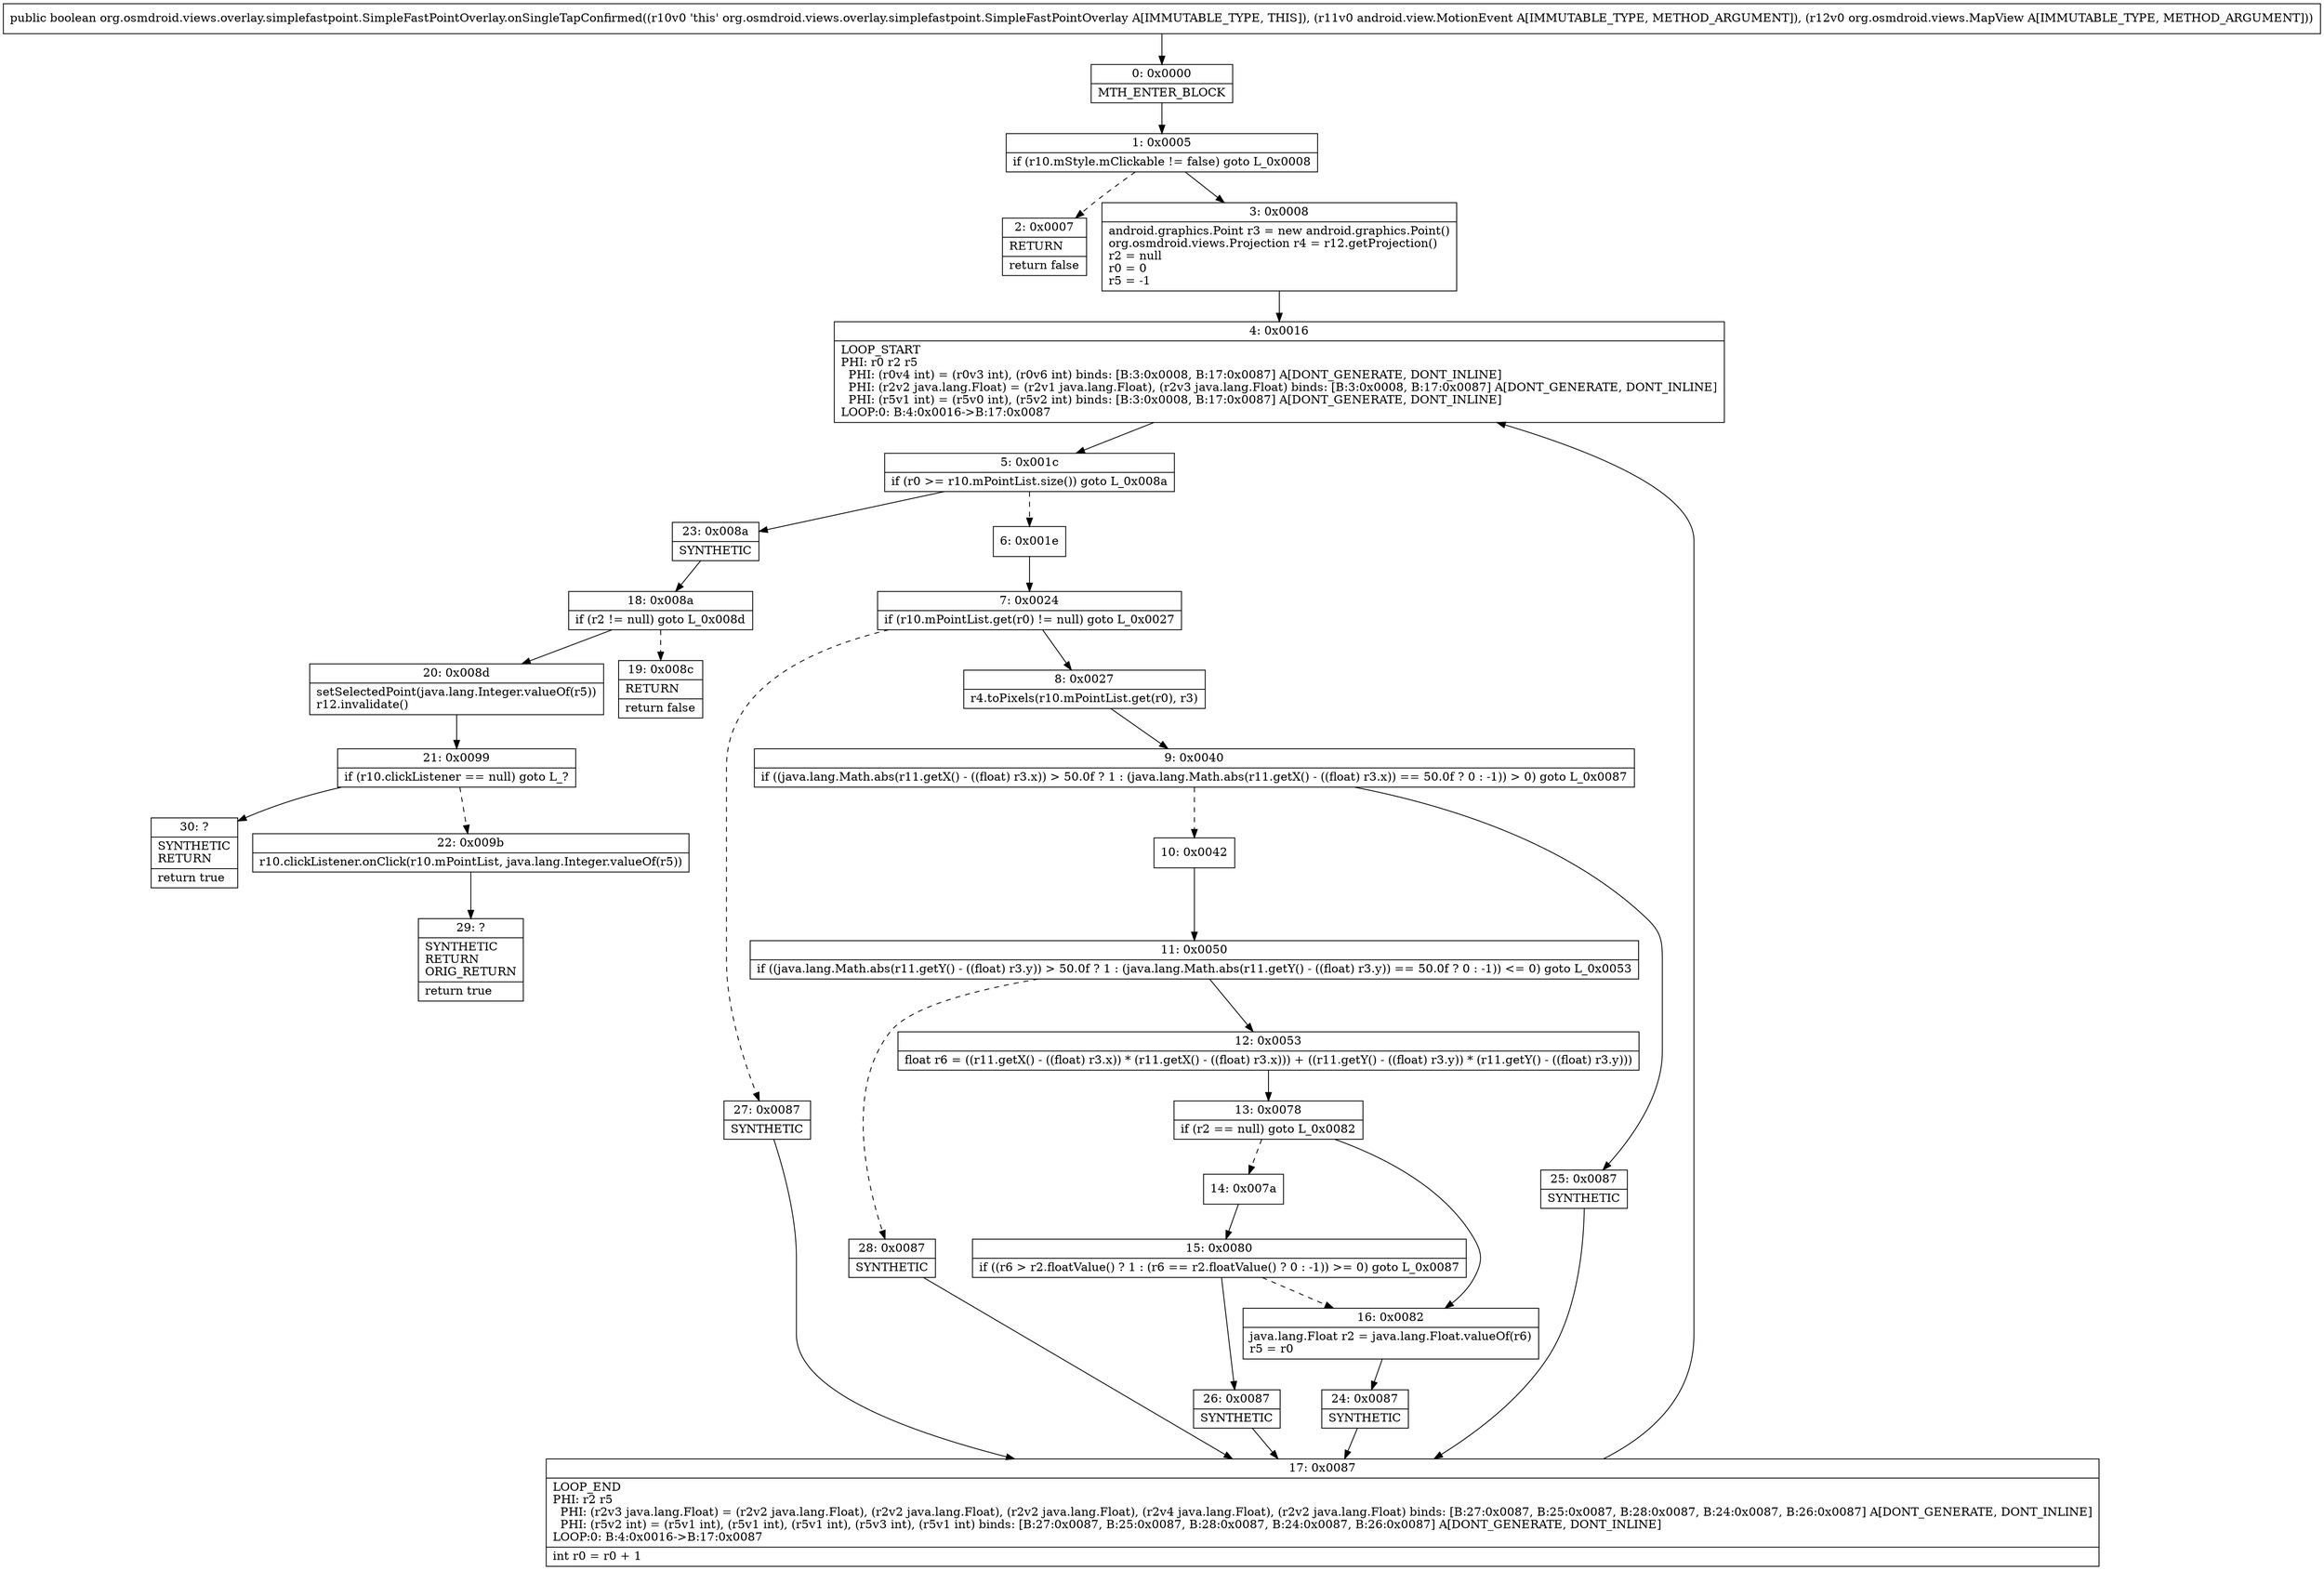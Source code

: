 digraph "CFG fororg.osmdroid.views.overlay.simplefastpoint.SimpleFastPointOverlay.onSingleTapConfirmed(Landroid\/view\/MotionEvent;Lorg\/osmdroid\/views\/MapView;)Z" {
Node_0 [shape=record,label="{0\:\ 0x0000|MTH_ENTER_BLOCK\l}"];
Node_1 [shape=record,label="{1\:\ 0x0005|if (r10.mStyle.mClickable != false) goto L_0x0008\l}"];
Node_2 [shape=record,label="{2\:\ 0x0007|RETURN\l|return false\l}"];
Node_3 [shape=record,label="{3\:\ 0x0008|android.graphics.Point r3 = new android.graphics.Point()\lorg.osmdroid.views.Projection r4 = r12.getProjection()\lr2 = null\lr0 = 0\lr5 = \-1\l}"];
Node_4 [shape=record,label="{4\:\ 0x0016|LOOP_START\lPHI: r0 r2 r5 \l  PHI: (r0v4 int) = (r0v3 int), (r0v6 int) binds: [B:3:0x0008, B:17:0x0087] A[DONT_GENERATE, DONT_INLINE]\l  PHI: (r2v2 java.lang.Float) = (r2v1 java.lang.Float), (r2v3 java.lang.Float) binds: [B:3:0x0008, B:17:0x0087] A[DONT_GENERATE, DONT_INLINE]\l  PHI: (r5v1 int) = (r5v0 int), (r5v2 int) binds: [B:3:0x0008, B:17:0x0087] A[DONT_GENERATE, DONT_INLINE]\lLOOP:0: B:4:0x0016\-\>B:17:0x0087\l}"];
Node_5 [shape=record,label="{5\:\ 0x001c|if (r0 \>= r10.mPointList.size()) goto L_0x008a\l}"];
Node_6 [shape=record,label="{6\:\ 0x001e}"];
Node_7 [shape=record,label="{7\:\ 0x0024|if (r10.mPointList.get(r0) != null) goto L_0x0027\l}"];
Node_8 [shape=record,label="{8\:\ 0x0027|r4.toPixels(r10.mPointList.get(r0), r3)\l}"];
Node_9 [shape=record,label="{9\:\ 0x0040|if ((java.lang.Math.abs(r11.getX() \- ((float) r3.x)) \> 50.0f ? 1 : (java.lang.Math.abs(r11.getX() \- ((float) r3.x)) == 50.0f ? 0 : \-1)) \> 0) goto L_0x0087\l}"];
Node_10 [shape=record,label="{10\:\ 0x0042}"];
Node_11 [shape=record,label="{11\:\ 0x0050|if ((java.lang.Math.abs(r11.getY() \- ((float) r3.y)) \> 50.0f ? 1 : (java.lang.Math.abs(r11.getY() \- ((float) r3.y)) == 50.0f ? 0 : \-1)) \<= 0) goto L_0x0053\l}"];
Node_12 [shape=record,label="{12\:\ 0x0053|float r6 = ((r11.getX() \- ((float) r3.x)) * (r11.getX() \- ((float) r3.x))) + ((r11.getY() \- ((float) r3.y)) * (r11.getY() \- ((float) r3.y)))\l}"];
Node_13 [shape=record,label="{13\:\ 0x0078|if (r2 == null) goto L_0x0082\l}"];
Node_14 [shape=record,label="{14\:\ 0x007a}"];
Node_15 [shape=record,label="{15\:\ 0x0080|if ((r6 \> r2.floatValue() ? 1 : (r6 == r2.floatValue() ? 0 : \-1)) \>= 0) goto L_0x0087\l}"];
Node_16 [shape=record,label="{16\:\ 0x0082|java.lang.Float r2 = java.lang.Float.valueOf(r6)\lr5 = r0\l}"];
Node_17 [shape=record,label="{17\:\ 0x0087|LOOP_END\lPHI: r2 r5 \l  PHI: (r2v3 java.lang.Float) = (r2v2 java.lang.Float), (r2v2 java.lang.Float), (r2v2 java.lang.Float), (r2v4 java.lang.Float), (r2v2 java.lang.Float) binds: [B:27:0x0087, B:25:0x0087, B:28:0x0087, B:24:0x0087, B:26:0x0087] A[DONT_GENERATE, DONT_INLINE]\l  PHI: (r5v2 int) = (r5v1 int), (r5v1 int), (r5v1 int), (r5v3 int), (r5v1 int) binds: [B:27:0x0087, B:25:0x0087, B:28:0x0087, B:24:0x0087, B:26:0x0087] A[DONT_GENERATE, DONT_INLINE]\lLOOP:0: B:4:0x0016\-\>B:17:0x0087\l|int r0 = r0 + 1\l}"];
Node_18 [shape=record,label="{18\:\ 0x008a|if (r2 != null) goto L_0x008d\l}"];
Node_19 [shape=record,label="{19\:\ 0x008c|RETURN\l|return false\l}"];
Node_20 [shape=record,label="{20\:\ 0x008d|setSelectedPoint(java.lang.Integer.valueOf(r5))\lr12.invalidate()\l}"];
Node_21 [shape=record,label="{21\:\ 0x0099|if (r10.clickListener == null) goto L_?\l}"];
Node_22 [shape=record,label="{22\:\ 0x009b|r10.clickListener.onClick(r10.mPointList, java.lang.Integer.valueOf(r5))\l}"];
Node_23 [shape=record,label="{23\:\ 0x008a|SYNTHETIC\l}"];
Node_24 [shape=record,label="{24\:\ 0x0087|SYNTHETIC\l}"];
Node_25 [shape=record,label="{25\:\ 0x0087|SYNTHETIC\l}"];
Node_26 [shape=record,label="{26\:\ 0x0087|SYNTHETIC\l}"];
Node_27 [shape=record,label="{27\:\ 0x0087|SYNTHETIC\l}"];
Node_28 [shape=record,label="{28\:\ 0x0087|SYNTHETIC\l}"];
Node_29 [shape=record,label="{29\:\ ?|SYNTHETIC\lRETURN\lORIG_RETURN\l|return true\l}"];
Node_30 [shape=record,label="{30\:\ ?|SYNTHETIC\lRETURN\l|return true\l}"];
MethodNode[shape=record,label="{public boolean org.osmdroid.views.overlay.simplefastpoint.SimpleFastPointOverlay.onSingleTapConfirmed((r10v0 'this' org.osmdroid.views.overlay.simplefastpoint.SimpleFastPointOverlay A[IMMUTABLE_TYPE, THIS]), (r11v0 android.view.MotionEvent A[IMMUTABLE_TYPE, METHOD_ARGUMENT]), (r12v0 org.osmdroid.views.MapView A[IMMUTABLE_TYPE, METHOD_ARGUMENT])) }"];
MethodNode -> Node_0;
Node_0 -> Node_1;
Node_1 -> Node_2[style=dashed];
Node_1 -> Node_3;
Node_3 -> Node_4;
Node_4 -> Node_5;
Node_5 -> Node_6[style=dashed];
Node_5 -> Node_23;
Node_6 -> Node_7;
Node_7 -> Node_8;
Node_7 -> Node_27[style=dashed];
Node_8 -> Node_9;
Node_9 -> Node_10[style=dashed];
Node_9 -> Node_25;
Node_10 -> Node_11;
Node_11 -> Node_12;
Node_11 -> Node_28[style=dashed];
Node_12 -> Node_13;
Node_13 -> Node_14[style=dashed];
Node_13 -> Node_16;
Node_14 -> Node_15;
Node_15 -> Node_16[style=dashed];
Node_15 -> Node_26;
Node_16 -> Node_24;
Node_17 -> Node_4;
Node_18 -> Node_19[style=dashed];
Node_18 -> Node_20;
Node_20 -> Node_21;
Node_21 -> Node_22[style=dashed];
Node_21 -> Node_30;
Node_22 -> Node_29;
Node_23 -> Node_18;
Node_24 -> Node_17;
Node_25 -> Node_17;
Node_26 -> Node_17;
Node_27 -> Node_17;
Node_28 -> Node_17;
}


